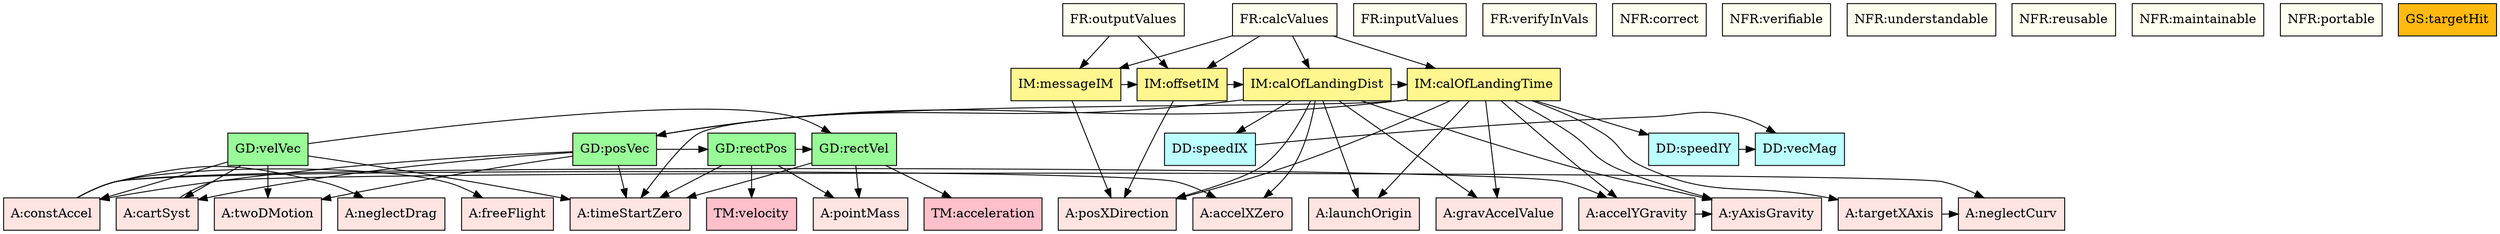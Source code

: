 digraph allvsall {
	cartSyst -> neglectCurv;
	targetXAxis -> neglectCurv;
	constAccel -> accelXZero;
	constAccel -> accelYGravity;
	constAccel -> neglectDrag;
	constAccel -> freeFlight;
	accelYGravity -> yAxisGravity;
	ixVel -> speed;
	iyVel -> speed;
	projSpeedMK -> pointMass;
	projSpeedMK -> timeStartZero;
	projSpeedMK -> accelerationTMMK;
	scalarPosMK -> pointMass;
	scalarPosMK -> timeStartZero;
	scalarPosMK -> velocityTMMK;
	scalarPosMK -> projSpeedMK;
	velocityMK -> twoDMotion;
	velocityMK -> cartSyst;
	velocityMK -> constAccel;
	velocityMK -> timeStartZero;
	velocityMK -> projSpeedMK;
	positionMK -> twoDMotion;
	positionMK -> cartSyst;
	positionMK -> constAccel;
	positionMK -> timeStartZero;
	positionMK -> scalarPosMK;
	flightdurationMK -> yAxisGravity;
	flightdurationMK -> launchOrigin;
	flightdurationMK -> targetXAxis;
	flightdurationMK -> posXDirection;
	flightdurationMK -> accelYGravity;
	flightdurationMK -> timeStartZero;
	flightdurationMK -> gravAccelValue;
	flightdurationMK -> iyVel;
	flightdurationMK -> positionMK;
	landingpositionMK -> yAxisGravity;
	landingpositionMK -> launchOrigin;
	landingpositionMK -> posXDirection;
	landingpositionMK -> accelXZero;
	landingpositionMK -> gravAccelValue;
	landingpositionMK -> ixVel;
	landingpositionMK -> positionMK;
	landingpositionMK -> flightdurationMK;
	offsetMK -> posXDirection;
	offsetMK -> landingpositionMK;
	messageMK -> posXDirection;
	messageMK -> offsetMK;
	calcValues -> flightdurationMK;
	calcValues -> landingpositionMK;
	calcValues -> offsetMK;
	calcValues -> messageMK;
	outputValues -> offsetMK;
	outputValues -> messageMK;


	twoDMotion	[shape=box, color=black, style=filled, fillcolor=mistyrose, label="A:twoDMotion"];
	cartSyst	[shape=box, color=black, style=filled, fillcolor=mistyrose, label="A:cartSyst"];
	yAxisGravity	[shape=box, color=black, style=filled, fillcolor=mistyrose, label="A:yAxisGravity"];
	launchOrigin	[shape=box, color=black, style=filled, fillcolor=mistyrose, label="A:launchOrigin"];
	targetXAxis	[shape=box, color=black, style=filled, fillcolor=mistyrose, label="A:targetXAxis"];
	posXDirection	[shape=box, color=black, style=filled, fillcolor=mistyrose, label="A:posXDirection"];
	constAccel	[shape=box, color=black, style=filled, fillcolor=mistyrose, label="A:constAccel"];
	accelXZero	[shape=box, color=black, style=filled, fillcolor=mistyrose, label="A:accelXZero"];
	accelYGravity	[shape=box, color=black, style=filled, fillcolor=mistyrose, label="A:accelYGravity"];
	neglectDrag	[shape=box, color=black, style=filled, fillcolor=mistyrose, label="A:neglectDrag"];
	pointMass	[shape=box, color=black, style=filled, fillcolor=mistyrose, label="A:pointMass"];
	freeFlight	[shape=box, color=black, style=filled, fillcolor=mistyrose, label="A:freeFlight"];
	neglectCurv	[shape=box, color=black, style=filled, fillcolor=mistyrose, label="A:neglectCurv"];
	timeStartZero	[shape=box, color=black, style=filled, fillcolor=mistyrose, label="A:timeStartZero"];
	gravAccelValue	[shape=box, color=black, style=filled, fillcolor=mistyrose, label="A:gravAccelValue"];

	subgraph A {
	rank="same"
	{twoDMotion, cartSyst, yAxisGravity, launchOrigin, targetXAxis, posXDirection, constAccel, accelXZero, accelYGravity, neglectDrag, pointMass, freeFlight, neglectCurv, timeStartZero, gravAccelValue}
	}

	speed	[shape=box, color=black, style=filled, fillcolor=paleturquoise1, label="DD:vecMag"];
	ixVel	[shape=box, color=black, style=filled, fillcolor=paleturquoise1, label="DD:speedIX"];
	iyVel	[shape=box, color=black, style=filled, fillcolor=paleturquoise1, label="DD:speedIY"];

	subgraph DD {
	rank="same"
	{speed, ixVel, iyVel}
	}

	accelerationTMMK	[shape=box, color=black, style=filled, fillcolor=pink, label="TM:acceleration"];
	velocityTMMK	[shape=box, color=black, style=filled, fillcolor=pink, label="TM:velocity"];

	subgraph TM {
	rank="same"
	{accelerationTMMK, velocityTMMK}
	}

	projSpeedMK	[shape=box, color=black, style=filled, fillcolor=palegreen, label="GD:rectVel"];
	scalarPosMK	[shape=box, color=black, style=filled, fillcolor=palegreen, label="GD:rectPos"];
	velocityMK	[shape=box, color=black, style=filled, fillcolor=palegreen, label="GD:velVec"];
	positionMK	[shape=box, color=black, style=filled, fillcolor=palegreen, label="GD:posVec"];

	subgraph GD {
	rank="same"
	{projSpeedMK, scalarPosMK, velocityMK, positionMK}
	}

	flightdurationMK	[shape=box, color=black, style=filled, fillcolor=khaki1, label="IM:calOfLandingTime"];
	landingpositionMK	[shape=box, color=black, style=filled, fillcolor=khaki1, label="IM:calOfLandingDist"];
	offsetMK	[shape=box, color=black, style=filled, fillcolor=khaki1, label="IM:offsetIM"];
	messageMK	[shape=box, color=black, style=filled, fillcolor=khaki1, label="IM:messageIM"];

	subgraph IM {
	rank="same"
	{flightdurationMK, landingpositionMK, offsetMK, messageMK}
	}

	inputValues	[shape=box, color=black, style=filled, fillcolor=ivory, label="FR:inputValues"];
	verifyInVals	[shape=box, color=black, style=filled, fillcolor=ivory, label="FR:verifyInVals"];
	calcValues	[shape=box, color=black, style=filled, fillcolor=ivory, label="FR:calcValues"];
	outputValues	[shape=box, color=black, style=filled, fillcolor=ivory, label="FR:outputValues"];
	correct	[shape=box, color=black, style=filled, fillcolor=ivory, label="NFR:correct"];
	verifiable	[shape=box, color=black, style=filled, fillcolor=ivory, label="NFR:verifiable"];
	understandable	[shape=box, color=black, style=filled, fillcolor=ivory, label="NFR:understandable"];
	reusable	[shape=box, color=black, style=filled, fillcolor=ivory, label="NFR:reusable"];
	maintainable	[shape=box, color=black, style=filled, fillcolor=ivory, label="NFR:maintainable"];
	portable	[shape=box, color=black, style=filled, fillcolor=ivory, label="NFR:portable"];

	subgraph FR {
	rank="same"
	{inputValues, verifyInVals, calcValues, outputValues, correct, verifiable, understandable, reusable, maintainable, portable}
	}

	targetHit	[shape=box, color=black, style=filled, fillcolor=darkgoldenrod1, label="GS:targetHit"];

	subgraph GS {
	rank="same"
	{targetHit}
	}

}
